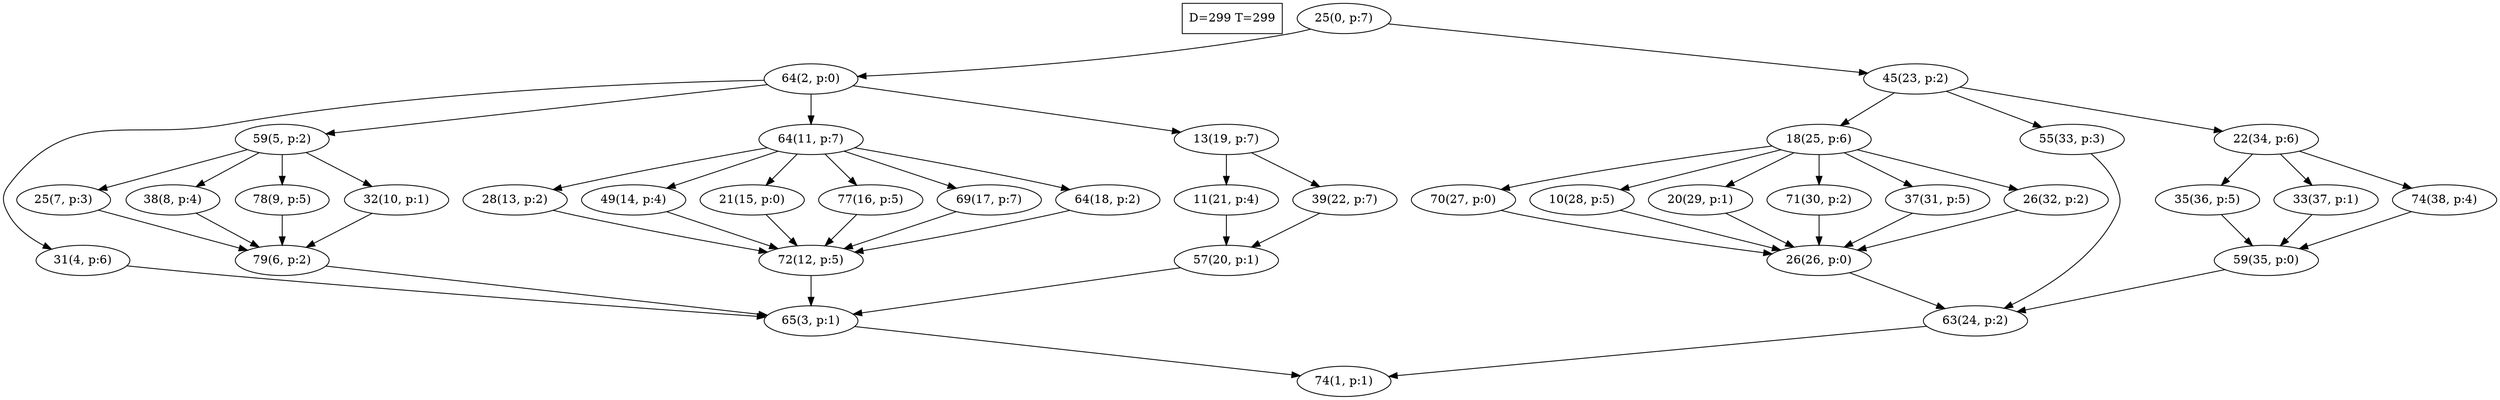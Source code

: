 digraph Task {
i [shape=box, label="D=299 T=299"]; 
0 [label="25(0, p:7)"];
1 [label="74(1, p:1)"];
2 [label="64(2, p:0)"];
3 [label="65(3, p:1)"];
4 [label="31(4, p:6)"];
5 [label="59(5, p:2)"];
6 [label="79(6, p:2)"];
7 [label="25(7, p:3)"];
8 [label="38(8, p:4)"];
9 [label="78(9, p:5)"];
10 [label="32(10, p:1)"];
11 [label="64(11, p:7)"];
12 [label="72(12, p:5)"];
13 [label="28(13, p:2)"];
14 [label="49(14, p:4)"];
15 [label="21(15, p:0)"];
16 [label="77(16, p:5)"];
17 [label="69(17, p:7)"];
18 [label="64(18, p:2)"];
19 [label="13(19, p:7)"];
20 [label="57(20, p:1)"];
21 [label="11(21, p:4)"];
22 [label="39(22, p:7)"];
23 [label="45(23, p:2)"];
24 [label="63(24, p:2)"];
25 [label="18(25, p:6)"];
26 [label="26(26, p:0)"];
27 [label="70(27, p:0)"];
28 [label="10(28, p:5)"];
29 [label="20(29, p:1)"];
30 [label="71(30, p:2)"];
31 [label="37(31, p:5)"];
32 [label="26(32, p:2)"];
33 [label="55(33, p:3)"];
34 [label="22(34, p:6)"];
35 [label="59(35, p:0)"];
36 [label="35(36, p:5)"];
37 [label="33(37, p:1)"];
38 [label="74(38, p:4)"];
0 -> 2;
0 -> 23;
2 -> 4;
2 -> 5;
2 -> 11;
2 -> 19;
3 -> 1;
4 -> 3;
5 -> 7;
5 -> 8;
5 -> 9;
5 -> 10;
6 -> 3;
7 -> 6;
8 -> 6;
9 -> 6;
10 -> 6;
11 -> 13;
11 -> 14;
11 -> 15;
11 -> 16;
11 -> 17;
11 -> 18;
12 -> 3;
13 -> 12;
14 -> 12;
15 -> 12;
16 -> 12;
17 -> 12;
18 -> 12;
19 -> 21;
19 -> 22;
20 -> 3;
21 -> 20;
22 -> 20;
23 -> 25;
23 -> 33;
23 -> 34;
24 -> 1;
25 -> 27;
25 -> 28;
25 -> 29;
25 -> 30;
25 -> 31;
25 -> 32;
26 -> 24;
27 -> 26;
28 -> 26;
29 -> 26;
30 -> 26;
31 -> 26;
32 -> 26;
33 -> 24;
34 -> 36;
34 -> 37;
34 -> 38;
35 -> 24;
36 -> 35;
37 -> 35;
38 -> 35;
}